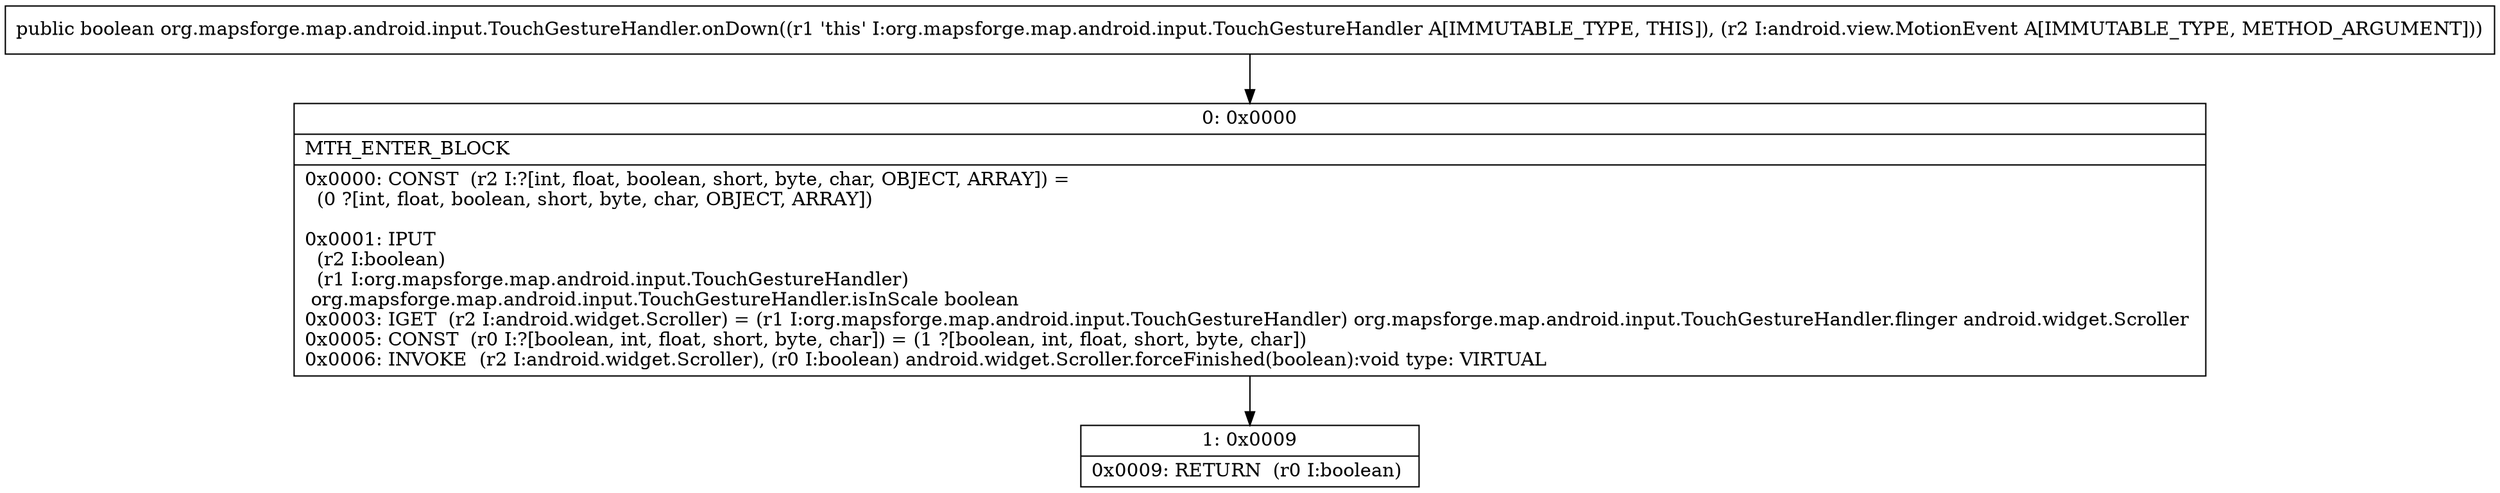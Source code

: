 digraph "CFG fororg.mapsforge.map.android.input.TouchGestureHandler.onDown(Landroid\/view\/MotionEvent;)Z" {
Node_0 [shape=record,label="{0\:\ 0x0000|MTH_ENTER_BLOCK\l|0x0000: CONST  (r2 I:?[int, float, boolean, short, byte, char, OBJECT, ARRAY]) = \l  (0 ?[int, float, boolean, short, byte, char, OBJECT, ARRAY])\l \l0x0001: IPUT  \l  (r2 I:boolean)\l  (r1 I:org.mapsforge.map.android.input.TouchGestureHandler)\l org.mapsforge.map.android.input.TouchGestureHandler.isInScale boolean \l0x0003: IGET  (r2 I:android.widget.Scroller) = (r1 I:org.mapsforge.map.android.input.TouchGestureHandler) org.mapsforge.map.android.input.TouchGestureHandler.flinger android.widget.Scroller \l0x0005: CONST  (r0 I:?[boolean, int, float, short, byte, char]) = (1 ?[boolean, int, float, short, byte, char]) \l0x0006: INVOKE  (r2 I:android.widget.Scroller), (r0 I:boolean) android.widget.Scroller.forceFinished(boolean):void type: VIRTUAL \l}"];
Node_1 [shape=record,label="{1\:\ 0x0009|0x0009: RETURN  (r0 I:boolean) \l}"];
MethodNode[shape=record,label="{public boolean org.mapsforge.map.android.input.TouchGestureHandler.onDown((r1 'this' I:org.mapsforge.map.android.input.TouchGestureHandler A[IMMUTABLE_TYPE, THIS]), (r2 I:android.view.MotionEvent A[IMMUTABLE_TYPE, METHOD_ARGUMENT])) }"];
MethodNode -> Node_0;
Node_0 -> Node_1;
}

